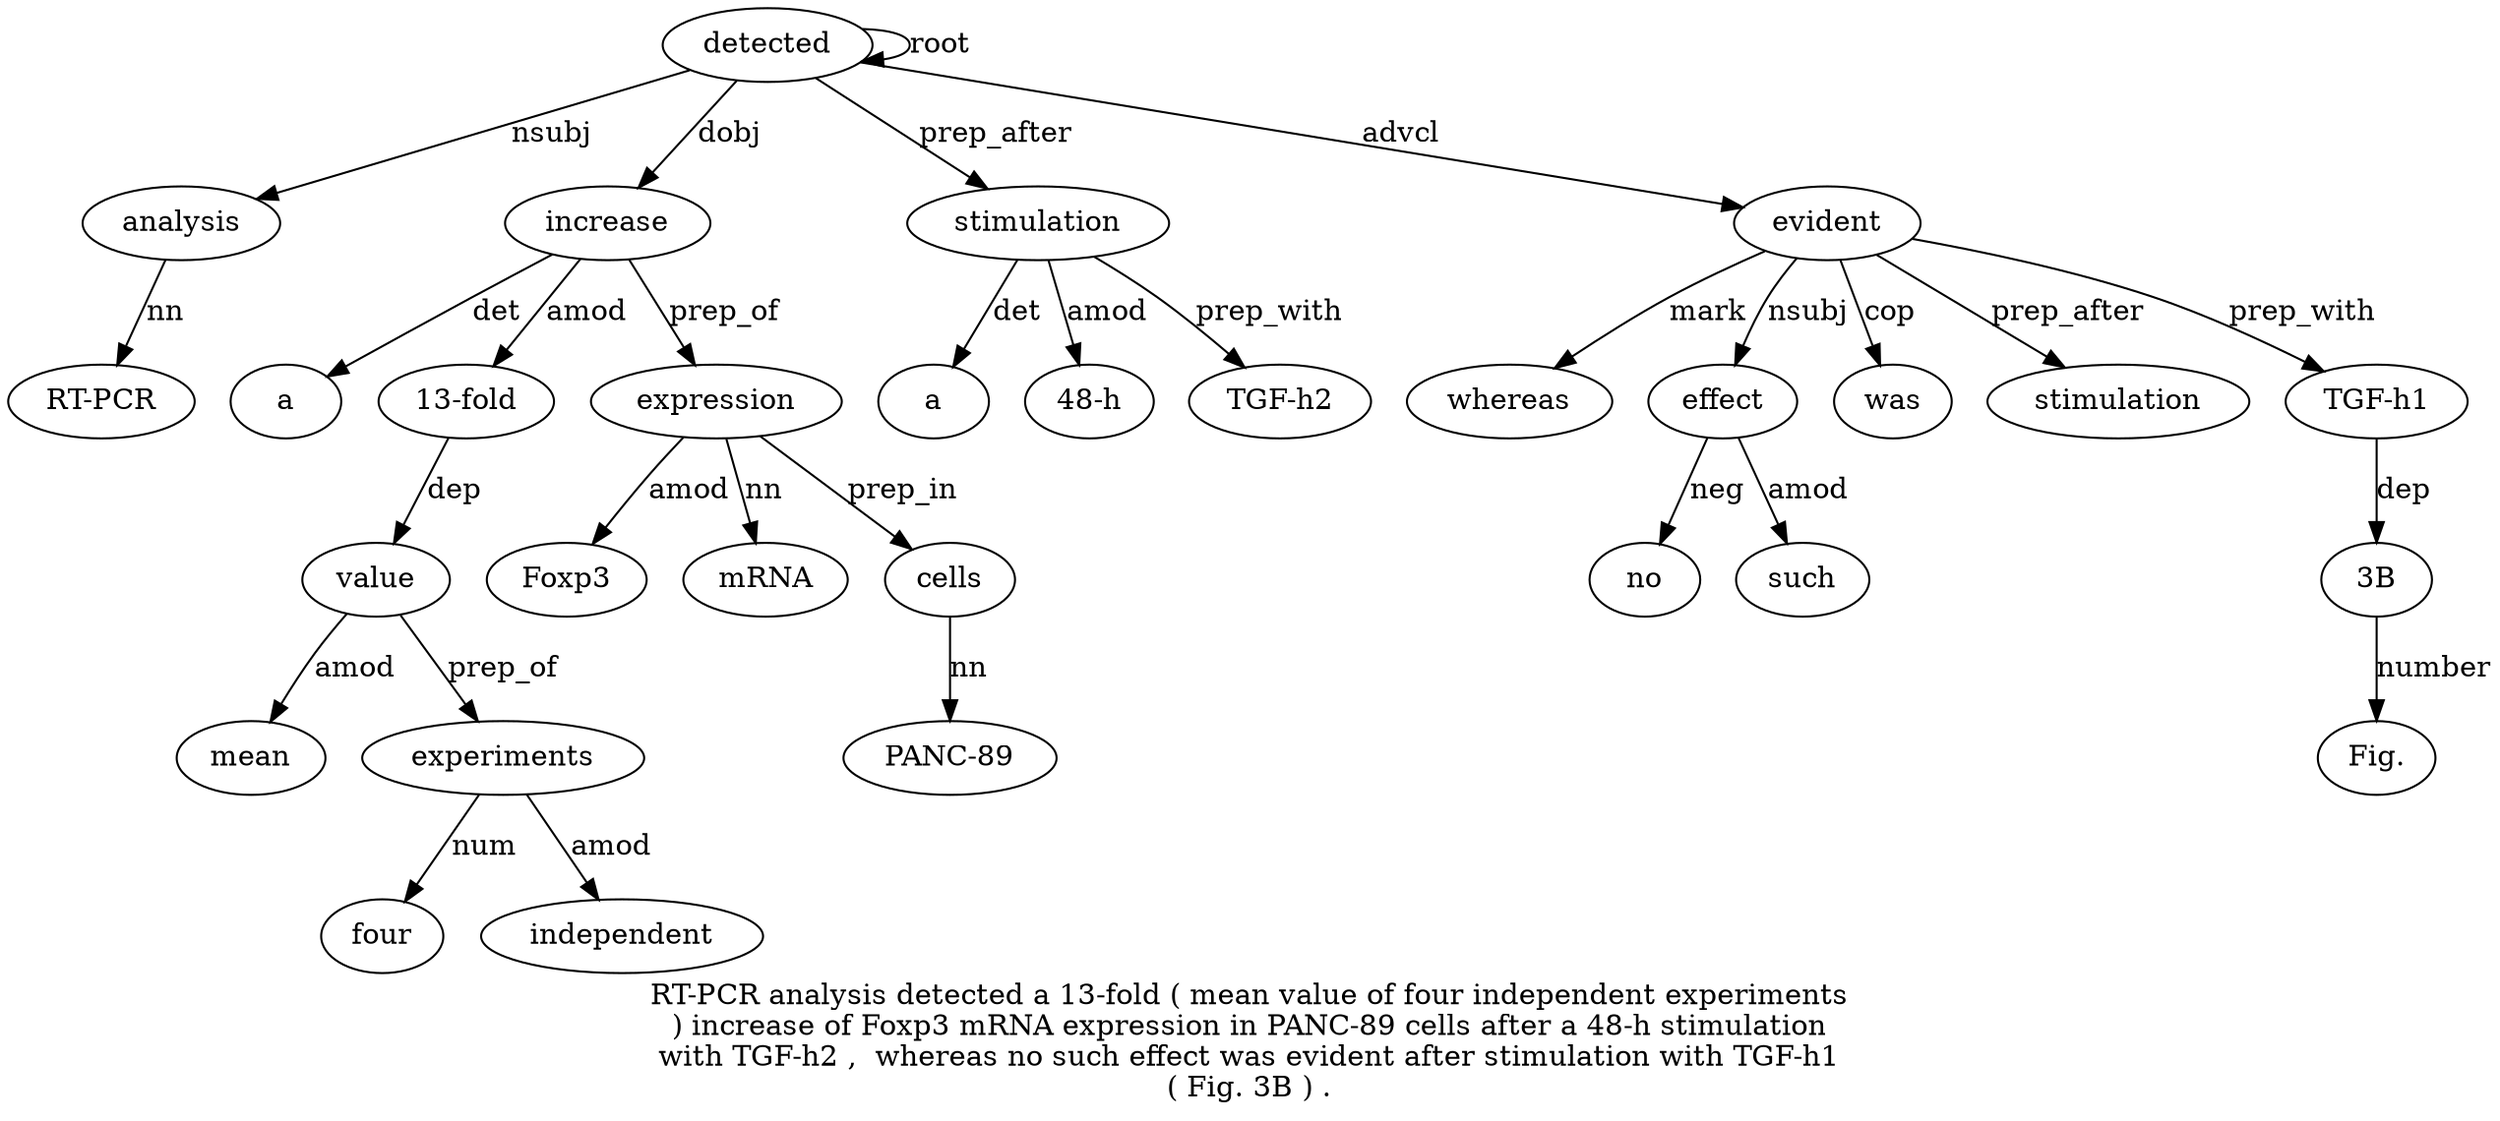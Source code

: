 digraph "RT-PCR analysis detected a 13-fold ( mean value of four independent experiments ) increase of Foxp3 mRNA expression in PANC-89 cells after a 48-h stimulation with TGF-h2 ,  whereas no such effect was evident after stimulation with TGF-h1 ( Fig. 3B ) ." {
label="RT-PCR analysis detected a 13-fold ( mean value of four independent experiments
) increase of Foxp3 mRNA expression in PANC-89 cells after a 48-h stimulation
with TGF-h2 ,  whereas no such effect was evident after stimulation with TGF-h1
( Fig. 3B ) .";
analysis2 [style=filled, fillcolor=white, label=analysis];
"RT-PCR1" [style=filled, fillcolor=white, label="RT-PCR"];
analysis2 -> "RT-PCR1"  [label=nn];
detected3 [style=filled, fillcolor=white, label=detected];
detected3 -> analysis2  [label=nsubj];
detected3 -> detected3  [label=root];
increase14 [style=filled, fillcolor=white, label=increase];
a4 [style=filled, fillcolor=white, label=a];
increase14 -> a4  [label=det];
"13-fold5" [style=filled, fillcolor=white, label="13-fold"];
increase14 -> "13-fold5"  [label=amod];
value8 [style=filled, fillcolor=white, label=value];
mean7 [style=filled, fillcolor=white, label=mean];
value8 -> mean7  [label=amod];
"13-fold5" -> value8  [label=dep];
experiments12 [style=filled, fillcolor=white, label=experiments];
four10 [style=filled, fillcolor=white, label=four];
experiments12 -> four10  [label=num];
independent11 [style=filled, fillcolor=white, label=independent];
experiments12 -> independent11  [label=amod];
value8 -> experiments12  [label=prep_of];
detected3 -> increase14  [label=dobj];
expression18 [style=filled, fillcolor=white, label=expression];
Foxp316 [style=filled, fillcolor=white, label=Foxp3];
expression18 -> Foxp316  [label=amod];
mRNA17 [style=filled, fillcolor=white, label=mRNA];
expression18 -> mRNA17  [label=nn];
increase14 -> expression18  [label=prep_of];
cells21 [style=filled, fillcolor=white, label=cells];
"PANC-8920" [style=filled, fillcolor=white, label="PANC-89"];
cells21 -> "PANC-8920"  [label=nn];
expression18 -> cells21  [label=prep_in];
stimulation25 [style=filled, fillcolor=white, label=stimulation];
a23 [style=filled, fillcolor=white, label=a];
stimulation25 -> a23  [label=det];
"48-h2" [style=filled, fillcolor=white, label="48-h"];
stimulation25 -> "48-h2"  [label=amod];
detected3 -> stimulation25  [label=prep_after];
"TGF-h27" [style=filled, fillcolor=white, label="TGF-h2"];
stimulation25 -> "TGF-h27"  [label=prep_with];
evident34 [style=filled, fillcolor=white, label=evident];
whereas29 [style=filled, fillcolor=white, label=whereas];
evident34 -> whereas29  [label=mark];
effect32 [style=filled, fillcolor=white, label=effect];
no30 [style=filled, fillcolor=white, label=no];
effect32 -> no30  [label=neg];
such31 [style=filled, fillcolor=white, label=such];
effect32 -> such31  [label=amod];
evident34 -> effect32  [label=nsubj];
was33 [style=filled, fillcolor=white, label=was];
evident34 -> was33  [label=cop];
detected3 -> evident34  [label=advcl];
stimulation36 [style=filled, fillcolor=white, label=stimulation];
evident34 -> stimulation36  [label=prep_after];
"TGF-h138" [style=filled, fillcolor=white, label="TGF-h1"];
evident34 -> "TGF-h138"  [label=prep_with];
"3B41" [style=filled, fillcolor=white, label="3B"];
"Fig.40" [style=filled, fillcolor=white, label="Fig."];
"3B41" -> "Fig.40"  [label=number];
"TGF-h138" -> "3B41"  [label=dep];
}
